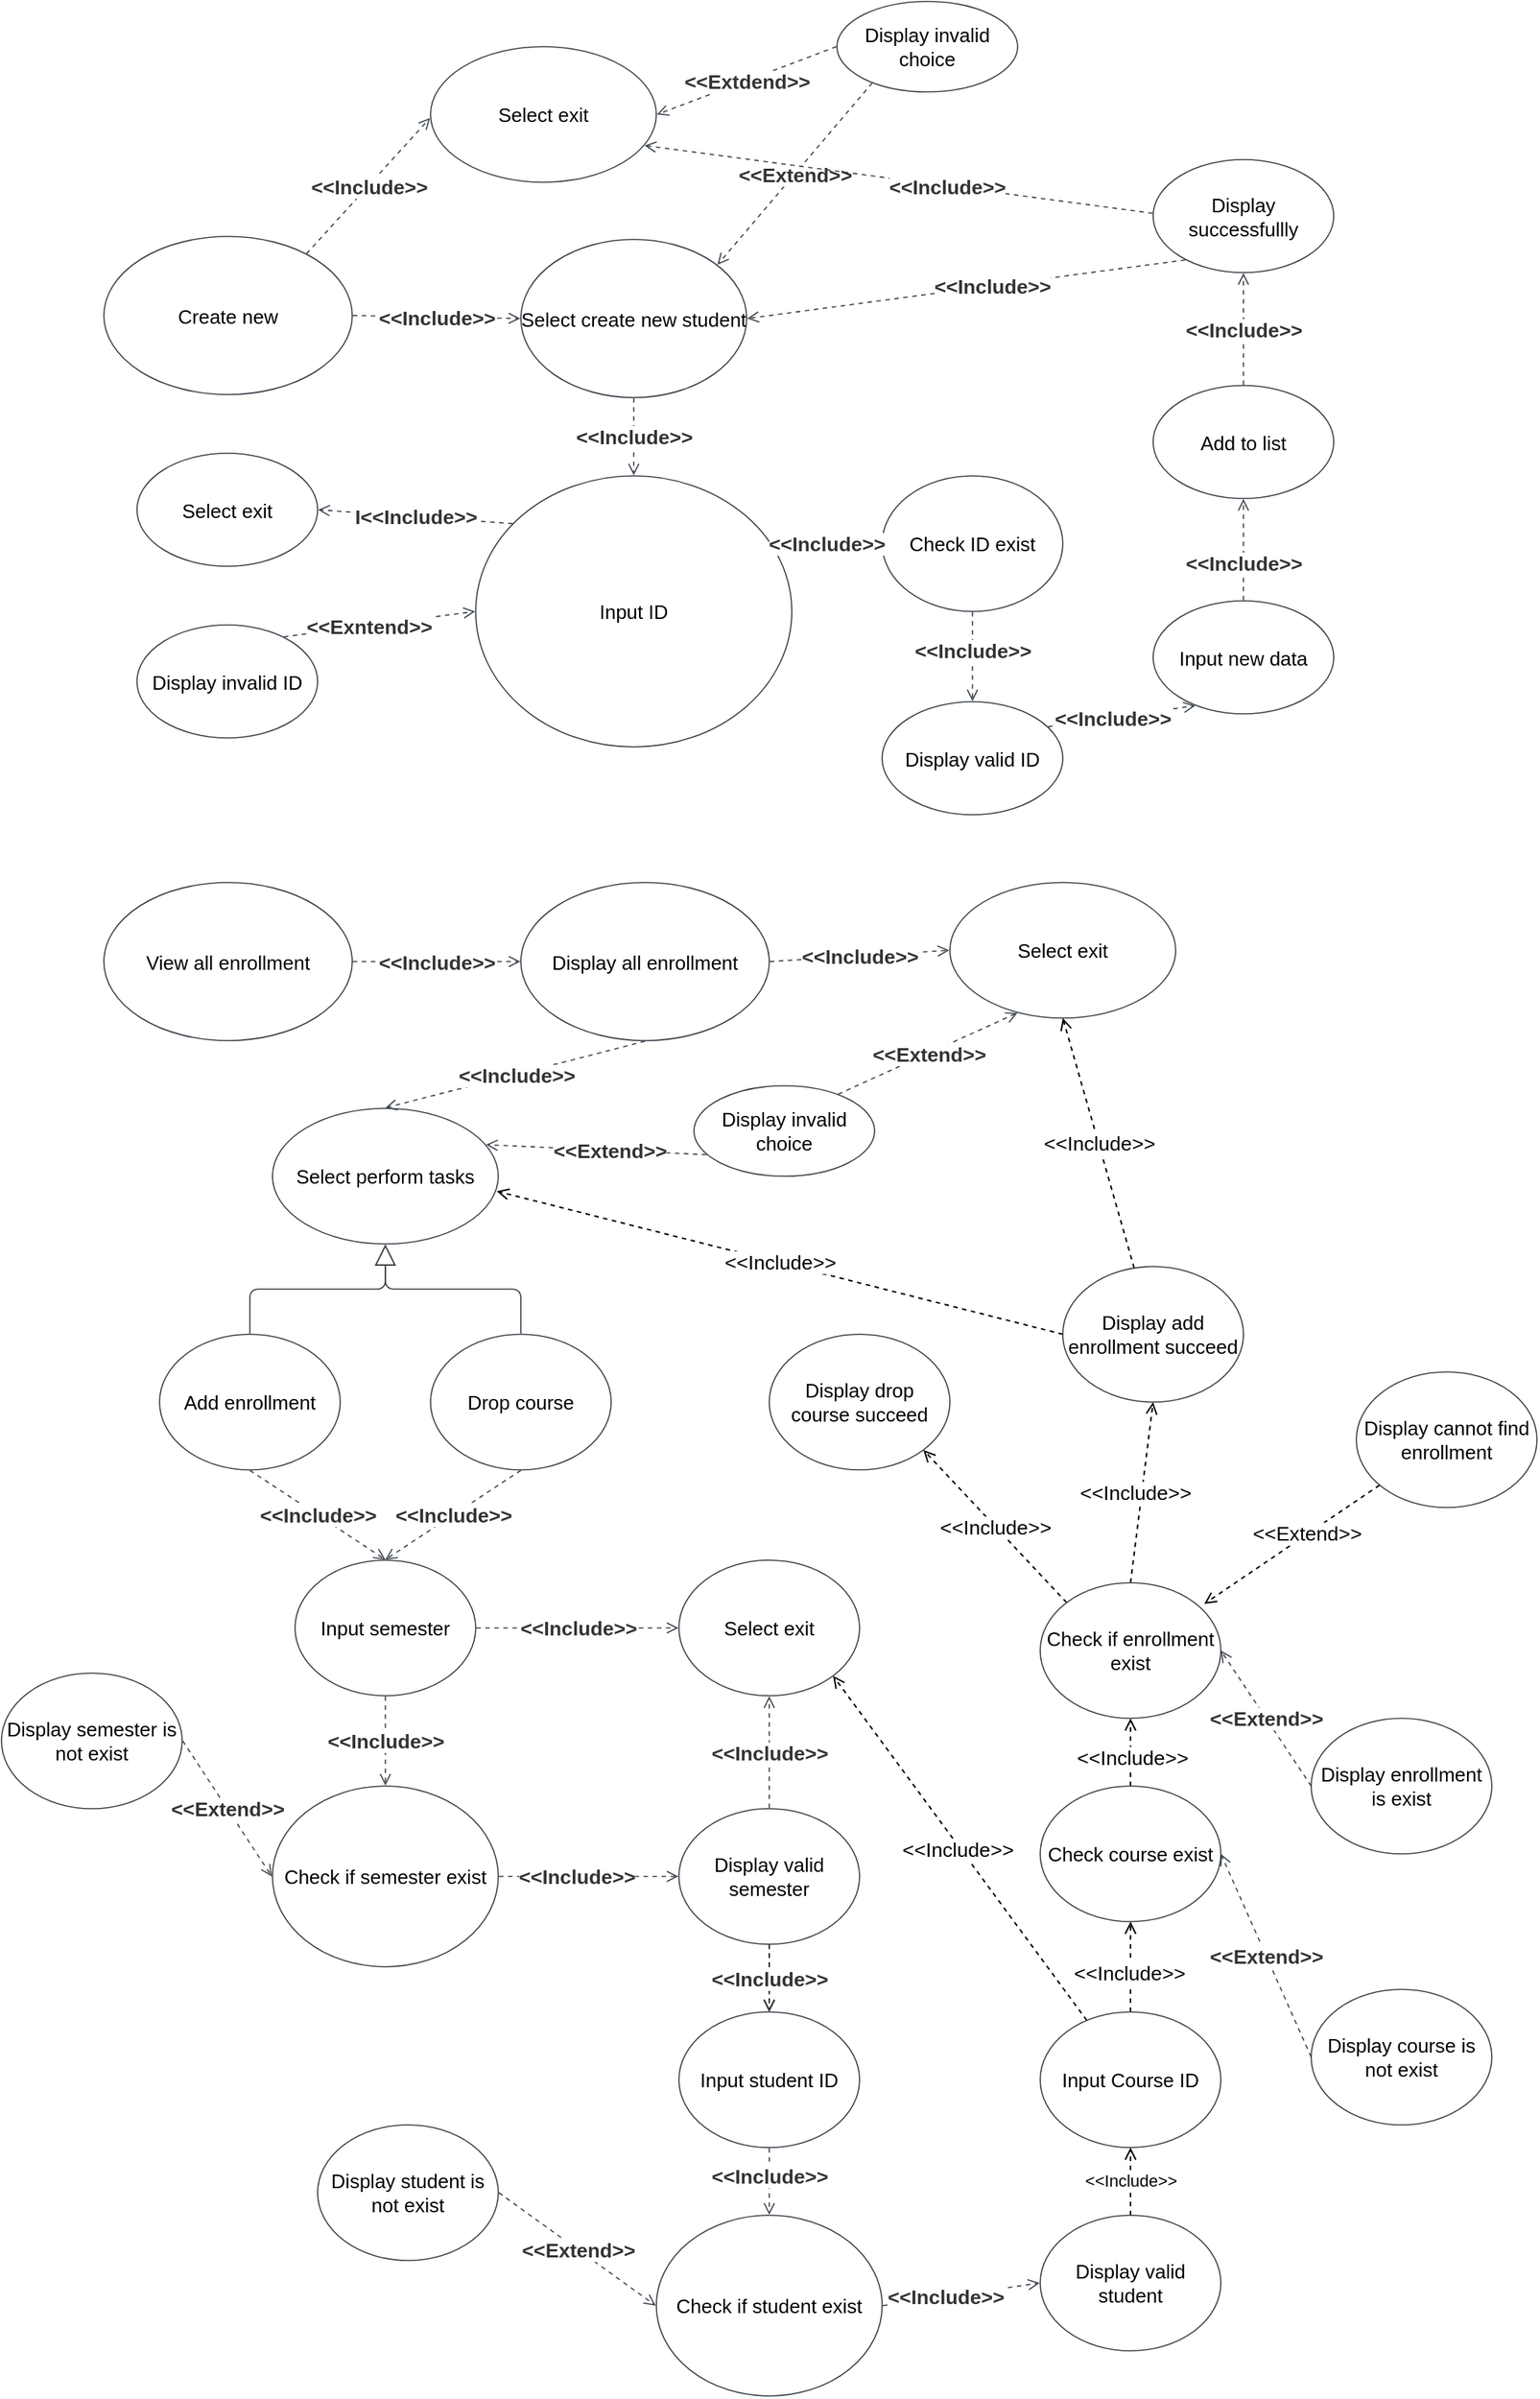 <mxfile version="17.4.0" type="github">
  <diagram id="C5RBs43oDa-KdzZeNtuy" name="Page-1">
    <mxGraphModel dx="1694" dy="1136" grid="1" gridSize="10" guides="1" tooltips="1" connect="1" arrows="1" fold="1" page="1" pageScale="1" pageWidth="827" pageHeight="1169" math="0" shadow="0">
      <root>
        <mxCell id="WIyWlLk6GJQsqaUBKTNV-0" />
        <mxCell id="WIyWlLk6GJQsqaUBKTNV-1" parent="WIyWlLk6GJQsqaUBKTNV-0" />
        <UserObject label="Input ID" lucidchartObjectId="mHa8FbC-u3HO" id="j4JM0gO3ZsuQMc5hAkjS-90">
          <mxCell style="html=1;overflow=block;blockSpacing=1;whiteSpace=wrap;ellipse;fontSize=13;spacing=0;strokeColor=#3a414a;strokeOpacity=100;rounded=1;absoluteArcSize=1;arcSize=9;strokeWidth=0.8;" vertex="1" parent="WIyWlLk6GJQsqaUBKTNV-1">
            <mxGeometry x="435" y="405" width="210" height="180" as="geometry" />
          </mxCell>
        </UserObject>
        <UserObject label="Display invalid ID" lucidchartObjectId="PMa80WgqF6gf" id="j4JM0gO3ZsuQMc5hAkjS-91">
          <mxCell style="html=1;overflow=block;blockSpacing=1;whiteSpace=wrap;ellipse;fontSize=13;spacing=3.8;strokeColor=#3a414a;strokeOpacity=100;rounded=1;absoluteArcSize=1;arcSize=9;strokeWidth=0.8;" vertex="1" parent="WIyWlLk6GJQsqaUBKTNV-1">
            <mxGeometry x="210" y="504" width="120" height="75" as="geometry" />
          </mxCell>
        </UserObject>
        <UserObject label="Select exit" lucidchartObjectId="DQa82I.A3JS7" id="j4JM0gO3ZsuQMc5hAkjS-92">
          <mxCell style="html=1;overflow=block;blockSpacing=1;whiteSpace=wrap;ellipse;fontSize=13;spacing=3.8;strokeColor=#3a414a;strokeOpacity=100;rounded=1;absoluteArcSize=1;arcSize=9;strokeWidth=0.8;" vertex="1" parent="WIyWlLk6GJQsqaUBKTNV-1">
            <mxGeometry x="210" y="390" width="120" height="75" as="geometry" />
          </mxCell>
        </UserObject>
        <UserObject label="Check ID exist" lucidchartObjectId="1Va8YR-hhlV3" id="j4JM0gO3ZsuQMc5hAkjS-93">
          <mxCell style="html=1;overflow=block;blockSpacing=1;whiteSpace=wrap;ellipse;fontSize=13;spacing=3.8;strokeColor=#3a414a;strokeOpacity=100;rounded=1;absoluteArcSize=1;arcSize=9;strokeWidth=0.8;" vertex="1" parent="WIyWlLk6GJQsqaUBKTNV-1">
            <mxGeometry x="705" y="405" width="120" height="90" as="geometry" />
          </mxCell>
        </UserObject>
        <UserObject label="Display valid ID" lucidchartObjectId="ZXa8n5DUXpTZ" id="j4JM0gO3ZsuQMc5hAkjS-94">
          <mxCell style="html=1;overflow=block;blockSpacing=1;whiteSpace=wrap;ellipse;fontSize=13;spacing=3.8;strokeColor=#3a414a;strokeOpacity=100;rounded=1;absoluteArcSize=1;arcSize=9;strokeWidth=0.8;" vertex="1" parent="WIyWlLk6GJQsqaUBKTNV-1">
            <mxGeometry x="705" y="555" width="120" height="75" as="geometry" />
          </mxCell>
        </UserObject>
        <UserObject label="Input new data" lucidchartObjectId="qYa8J5TgPwk7" id="j4JM0gO3ZsuQMc5hAkjS-95">
          <mxCell style="html=1;overflow=block;blockSpacing=1;whiteSpace=wrap;ellipse;fontSize=13;spacing=3.8;strokeColor=#3a414a;strokeOpacity=100;rounded=1;absoluteArcSize=1;arcSize=9;strokeWidth=0.8;" vertex="1" parent="WIyWlLk6GJQsqaUBKTNV-1">
            <mxGeometry x="885" y="488" width="120" height="75" as="geometry" />
          </mxCell>
        </UserObject>
        <UserObject label="Add to list" lucidchartObjectId="m9a8UZ9RnOd5" id="j4JM0gO3ZsuQMc5hAkjS-96">
          <mxCell style="html=1;overflow=block;blockSpacing=1;whiteSpace=wrap;ellipse;fontSize=13;spacing=3.8;strokeColor=#3a414a;strokeOpacity=100;rounded=1;absoluteArcSize=1;arcSize=9;strokeWidth=0.8;" vertex="1" parent="WIyWlLk6GJQsqaUBKTNV-1">
            <mxGeometry x="885" y="345" width="120" height="75" as="geometry" />
          </mxCell>
        </UserObject>
        <UserObject label="Display successfullly" lucidchartObjectId="H-a8ZPSqh-qd" id="j4JM0gO3ZsuQMc5hAkjS-97">
          <mxCell style="html=1;overflow=block;blockSpacing=1;whiteSpace=wrap;ellipse;fontSize=13;spacing=3.8;strokeColor=#3a414a;strokeOpacity=100;rounded=1;absoluteArcSize=1;arcSize=9;strokeWidth=0.8;" vertex="1" parent="WIyWlLk6GJQsqaUBKTNV-1">
            <mxGeometry x="885" y="195" width="120" height="75" as="geometry" />
          </mxCell>
        </UserObject>
        <UserObject label="Display invalid choice" lucidchartObjectId="4.a8jyZt7I0b" id="j4JM0gO3ZsuQMc5hAkjS-98">
          <mxCell style="html=1;overflow=block;blockSpacing=1;whiteSpace=wrap;ellipse;fontSize=13;spacing=3.8;strokeColor=#3a414a;strokeOpacity=100;rounded=1;absoluteArcSize=1;arcSize=9;strokeWidth=0.8;" vertex="1" parent="WIyWlLk6GJQsqaUBKTNV-1">
            <mxGeometry x="675" y="90" width="120" height="60" as="geometry" />
          </mxCell>
        </UserObject>
        <UserObject label="Select create new student " lucidchartObjectId="uab8n~fae0BG" id="j4JM0gO3ZsuQMc5hAkjS-99">
          <mxCell style="html=1;overflow=block;blockSpacing=1;whiteSpace=wrap;ellipse;fontSize=13;spacing=0;strokeColor=#3a414a;strokeOpacity=100;rounded=1;absoluteArcSize=1;arcSize=9;strokeWidth=0.8;" vertex="1" parent="WIyWlLk6GJQsqaUBKTNV-1">
            <mxGeometry x="465" y="248" width="150" height="105" as="geometry" />
          </mxCell>
        </UserObject>
        <UserObject label="Select exit" lucidchartObjectId="Oab8FPMww8My" id="j4JM0gO3ZsuQMc5hAkjS-100">
          <mxCell style="html=1;overflow=block;blockSpacing=1;whiteSpace=wrap;ellipse;fontSize=13;spacing=0;strokeColor=#3a414a;strokeOpacity=100;rounded=1;absoluteArcSize=1;arcSize=9;strokeWidth=0.8;" vertex="1" parent="WIyWlLk6GJQsqaUBKTNV-1">
            <mxGeometry x="405" y="120" width="150" height="90" as="geometry" />
          </mxCell>
        </UserObject>
        <UserObject label="" lucidchartObjectId="Wmb8q0fEmkBV" id="j4JM0gO3ZsuQMc5hAkjS-101">
          <mxCell style="html=1;jettySize=18;whiteSpace=wrap;fontSize=13;strokeColor=#3a414a;strokeOpacity=100;dashed=1;fixDash=1;strokeWidth=0.8;rounded=0;startArrow=none;endArrow=open;exitX=0.816;exitY=0.109;exitPerimeter=0;entryX=-0.002;entryY=0.526;entryPerimeter=0;" edge="1" parent="WIyWlLk6GJQsqaUBKTNV-1" source="j4JM0gO3ZsuQMc5hAkjS-129" target="j4JM0gO3ZsuQMc5hAkjS-100">
            <mxGeometry width="100" height="100" relative="1" as="geometry">
              <Array as="points" />
            </mxGeometry>
          </mxCell>
        </UserObject>
        <mxCell id="j4JM0gO3ZsuQMc5hAkjS-102" value="&amp;lt;&amp;lt;Include&amp;gt;&amp;gt;" style="text;html=1;resizable=0;labelBackgroundColor=default;align=center;verticalAlign=middle;fontStyle=1;fontColor=#333333;fontSize=13.3;" vertex="1" parent="j4JM0gO3ZsuQMc5hAkjS-101">
          <mxGeometry relative="1" as="geometry" />
        </mxCell>
        <UserObject label="" lucidchartObjectId="lnb8wjUi0QL5" id="j4JM0gO3ZsuQMc5hAkjS-103">
          <mxCell style="html=1;jettySize=18;whiteSpace=wrap;fontSize=13;strokeColor=#3a414a;strokeOpacity=100;dashed=1;fixDash=1;strokeWidth=0.8;rounded=0;startArrow=none;endArrow=open;exitX=1.002;exitY=0.5;exitPerimeter=0;entryX=-0.003;entryY=0.5;entryPerimeter=0;" edge="1" parent="WIyWlLk6GJQsqaUBKTNV-1" source="j4JM0gO3ZsuQMc5hAkjS-129" target="j4JM0gO3ZsuQMc5hAkjS-99">
            <mxGeometry width="100" height="100" relative="1" as="geometry">
              <Array as="points" />
            </mxGeometry>
          </mxCell>
        </UserObject>
        <mxCell id="j4JM0gO3ZsuQMc5hAkjS-104" value="&amp;lt;&amp;lt;Include&amp;gt;&amp;gt;" style="text;html=1;resizable=0;labelBackgroundColor=default;align=center;verticalAlign=middle;fontStyle=1;fontColor=#333333;fontSize=13.3;" vertex="1" parent="j4JM0gO3ZsuQMc5hAkjS-103">
          <mxGeometry relative="1" as="geometry" />
        </mxCell>
        <UserObject label="" lucidchartObjectId="eob8lZchYwXj" id="j4JM0gO3ZsuQMc5hAkjS-105">
          <mxCell style="html=1;jettySize=18;whiteSpace=wrap;fontSize=13;strokeColor=#3a414a;strokeOpacity=100;dashed=1;fixDash=1;strokeWidth=0.8;rounded=0;startArrow=none;endArrow=open;exitX=0.117;exitY=0.176;exitPerimeter=0;entryX=1.003;entryY=0.5;entryPerimeter=0;" edge="1" parent="WIyWlLk6GJQsqaUBKTNV-1" source="j4JM0gO3ZsuQMc5hAkjS-90" target="j4JM0gO3ZsuQMc5hAkjS-92">
            <mxGeometry width="100" height="100" relative="1" as="geometry">
              <Array as="points" />
            </mxGeometry>
          </mxCell>
        </UserObject>
        <mxCell id="j4JM0gO3ZsuQMc5hAkjS-106" value="I&amp;lt;&amp;lt;Include&amp;gt;&amp;gt;" style="text;html=1;resizable=0;labelBackgroundColor=default;align=center;verticalAlign=middle;fontStyle=1;fontColor=#333333;fontSize=13.3;" vertex="1" parent="j4JM0gO3ZsuQMc5hAkjS-105">
          <mxGeometry relative="1" as="geometry" />
        </mxCell>
        <UserObject label="" lucidchartObjectId="Vob8nI.QNhCe" id="j4JM0gO3ZsuQMc5hAkjS-107">
          <mxCell style="html=1;jettySize=18;whiteSpace=wrap;fontSize=13;strokeColor=#3a414a;strokeOpacity=100;dashed=1;fixDash=1;strokeWidth=0.8;rounded=0;startArrow=none;endArrow=open;exitX=0.5;exitY=1.004;exitPerimeter=0;entryX=0.5;entryY=-0.002;entryPerimeter=0;" edge="1" parent="WIyWlLk6GJQsqaUBKTNV-1" source="j4JM0gO3ZsuQMc5hAkjS-99" target="j4JM0gO3ZsuQMc5hAkjS-90">
            <mxGeometry width="100" height="100" relative="1" as="geometry">
              <Array as="points" />
            </mxGeometry>
          </mxCell>
        </UserObject>
        <mxCell id="j4JM0gO3ZsuQMc5hAkjS-108" value="&amp;lt;&amp;lt;Include&amp;gt;&amp;gt;" style="text;html=1;resizable=0;labelBackgroundColor=default;align=center;verticalAlign=middle;fontStyle=1;fontColor=#333333;fontSize=13.3;" vertex="1" parent="j4JM0gO3ZsuQMc5hAkjS-107">
          <mxGeometry relative="1" as="geometry" />
        </mxCell>
        <UserObject label="" lucidchartObjectId="upb89a0rZcZW" id="j4JM0gO3ZsuQMc5hAkjS-109">
          <mxCell style="html=1;jettySize=18;whiteSpace=wrap;fontSize=13;strokeColor=#3a414a;strokeOpacity=100;dashed=1;fixDash=1;strokeWidth=0.8;rounded=0;startArrow=none;endArrow=open;exitX=0.813;exitY=0.105;exitPerimeter=0;entryX=-0.002;entryY=0.5;entryPerimeter=0;" edge="1" parent="WIyWlLk6GJQsqaUBKTNV-1" source="j4JM0gO3ZsuQMc5hAkjS-91" target="j4JM0gO3ZsuQMc5hAkjS-90">
            <mxGeometry width="100" height="100" relative="1" as="geometry">
              <Array as="points" />
            </mxGeometry>
          </mxCell>
        </UserObject>
        <mxCell id="j4JM0gO3ZsuQMc5hAkjS-110" value="&amp;lt;&amp;lt;Exntend&amp;gt;&amp;gt;" style="text;html=1;resizable=0;labelBackgroundColor=default;align=center;verticalAlign=middle;fontStyle=1;fontColor=#333333;fontSize=13.3;" vertex="1" parent="j4JM0gO3ZsuQMc5hAkjS-109">
          <mxGeometry x="-0.117" relative="1" as="geometry" />
        </mxCell>
        <UserObject label="" lucidchartObjectId="Vpb8KKqE-k80" id="j4JM0gO3ZsuQMc5hAkjS-111">
          <mxCell style="html=1;jettySize=18;whiteSpace=wrap;fontSize=13;strokeColor=#3a414a;strokeOpacity=100;dashed=1;fixDash=1;strokeWidth=0.8;rounded=0;startArrow=none;endArrow=open;exitX=-0.003;exitY=0.5;exitPerimeter=0;entryX=1.003;entryY=0.5;entryPerimeter=0;" edge="1" parent="WIyWlLk6GJQsqaUBKTNV-1" source="j4JM0gO3ZsuQMc5hAkjS-98" target="j4JM0gO3ZsuQMc5hAkjS-100">
            <mxGeometry width="100" height="100" relative="1" as="geometry">
              <Array as="points" />
            </mxGeometry>
          </mxCell>
        </UserObject>
        <mxCell id="j4JM0gO3ZsuQMc5hAkjS-112" value="&amp;lt;&amp;lt;Extdend&amp;gt;&amp;gt;" style="text;html=1;resizable=0;labelBackgroundColor=default;align=center;verticalAlign=middle;fontStyle=1;fontColor=#333333;fontSize=13.3;" vertex="1" parent="j4JM0gO3ZsuQMc5hAkjS-111">
          <mxGeometry relative="1" as="geometry" />
        </mxCell>
        <UserObject label="" lucidchartObjectId="eqb8_KJ5muBw" id="j4JM0gO3ZsuQMc5hAkjS-113">
          <mxCell style="html=1;jettySize=18;whiteSpace=wrap;fontSize=13;strokeColor=#3a414a;strokeOpacity=100;dashed=1;fixDash=1;strokeWidth=0.8;rounded=0;startArrow=none;endArrow=open;exitX=0.195;exitY=0.902;exitPerimeter=0;entryX=0.871;entryY=0.16;entryPerimeter=0;" edge="1" parent="WIyWlLk6GJQsqaUBKTNV-1" source="j4JM0gO3ZsuQMc5hAkjS-98" target="j4JM0gO3ZsuQMc5hAkjS-99">
            <mxGeometry width="100" height="100" relative="1" as="geometry">
              <Array as="points" />
            </mxGeometry>
          </mxCell>
        </UserObject>
        <mxCell id="j4JM0gO3ZsuQMc5hAkjS-114" value="&amp;lt;&amp;lt;Extend&amp;gt;&amp;gt;" style="text;html=1;resizable=0;labelBackgroundColor=default;align=center;verticalAlign=middle;fontStyle=1;fontColor=#333333;fontSize=13.3;" vertex="1" parent="j4JM0gO3ZsuQMc5hAkjS-113">
          <mxGeometry relative="1" as="geometry" />
        </mxCell>
        <UserObject label="" lucidchartObjectId="Nqb8Me_qiDZH" id="j4JM0gO3ZsuQMc5hAkjS-115">
          <mxCell style="html=1;jettySize=18;whiteSpace=wrap;fontSize=13;strokeColor=#3a414a;strokeOpacity=100;dashed=1;fixDash=1;strokeWidth=0.8;rounded=0;startArrow=none;endArrow=open;exitX=0.935;exitY=0.25;exitPerimeter=0;entryX=-0.003;entryY=0.5;entryPerimeter=0;" edge="1" parent="WIyWlLk6GJQsqaUBKTNV-1" source="j4JM0gO3ZsuQMc5hAkjS-90" target="j4JM0gO3ZsuQMc5hAkjS-93">
            <mxGeometry width="100" height="100" relative="1" as="geometry">
              <Array as="points" />
            </mxGeometry>
          </mxCell>
        </UserObject>
        <mxCell id="j4JM0gO3ZsuQMc5hAkjS-116" value="&amp;lt;&amp;lt;Include&amp;gt;&amp;gt;" style="text;html=1;resizable=0;labelBackgroundColor=default;align=center;verticalAlign=middle;fontStyle=1;fontColor=#333333;fontSize=13.3;" vertex="1" parent="j4JM0gO3ZsuQMc5hAkjS-115">
          <mxGeometry relative="1" as="geometry" />
        </mxCell>
        <UserObject label="" lucidchartObjectId="6qb8cWZSV_Ia" id="j4JM0gO3ZsuQMc5hAkjS-117">
          <mxCell style="html=1;jettySize=18;whiteSpace=wrap;fontSize=13;strokeColor=#3a414a;strokeOpacity=100;dashed=1;fixDash=1;strokeWidth=0.8;rounded=0;startArrow=none;endArrow=open;exitX=0.5;exitY=1.004;exitPerimeter=0;entryX=0.5;entryY=-0.005;entryPerimeter=0;" edge="1" parent="WIyWlLk6GJQsqaUBKTNV-1" source="j4JM0gO3ZsuQMc5hAkjS-93" target="j4JM0gO3ZsuQMc5hAkjS-94">
            <mxGeometry width="100" height="100" relative="1" as="geometry">
              <Array as="points" />
            </mxGeometry>
          </mxCell>
        </UserObject>
        <mxCell id="j4JM0gO3ZsuQMc5hAkjS-118" value="&amp;lt;&amp;lt;Include&amp;gt;&amp;gt;" style="text;html=1;resizable=0;labelBackgroundColor=default;align=center;verticalAlign=middle;fontStyle=1;fontColor=#333333;fontSize=13.3;" vertex="1" parent="j4JM0gO3ZsuQMc5hAkjS-117">
          <mxGeometry x="-0.133" relative="1" as="geometry" />
        </mxCell>
        <UserObject label="" lucidchartObjectId="Arb8xh4WzPYn" id="j4JM0gO3ZsuQMc5hAkjS-119">
          <mxCell style="html=1;jettySize=18;whiteSpace=wrap;fontSize=13;strokeColor=#3a414a;strokeOpacity=100;dashed=1;fixDash=1;strokeWidth=0.8;rounded=0;startArrow=none;endArrow=open;exitX=0.919;exitY=0.221;exitPerimeter=0;entryX=0.233;entryY=0.928;entryPerimeter=0;" edge="1" parent="WIyWlLk6GJQsqaUBKTNV-1" source="j4JM0gO3ZsuQMc5hAkjS-94" target="j4JM0gO3ZsuQMc5hAkjS-95">
            <mxGeometry width="100" height="100" relative="1" as="geometry">
              <Array as="points" />
            </mxGeometry>
          </mxCell>
        </UserObject>
        <mxCell id="j4JM0gO3ZsuQMc5hAkjS-120" value="&amp;lt;&amp;lt;Include&amp;gt;&amp;gt;" style="text;html=1;resizable=0;labelBackgroundColor=default;align=center;verticalAlign=middle;fontStyle=1;fontColor=#333333;fontSize=13.3;" vertex="1" parent="j4JM0gO3ZsuQMc5hAkjS-119">
          <mxGeometry x="-0.125" relative="1" as="geometry" />
        </mxCell>
        <UserObject label="" lucidchartObjectId="Zrb83yh.wDxn" id="j4JM0gO3ZsuQMc5hAkjS-121">
          <mxCell style="html=1;jettySize=18;whiteSpace=wrap;fontSize=13;strokeColor=#3a414a;strokeOpacity=100;dashed=1;fixDash=1;strokeWidth=0.8;rounded=0;startArrow=none;endArrow=open;exitX=0.5;exitY=-0.005;exitPerimeter=0;entryX=0.5;entryY=1.005;entryPerimeter=0;" edge="1" parent="WIyWlLk6GJQsqaUBKTNV-1" source="j4JM0gO3ZsuQMc5hAkjS-95" target="j4JM0gO3ZsuQMc5hAkjS-96">
            <mxGeometry width="100" height="100" relative="1" as="geometry">
              <Array as="points" />
            </mxGeometry>
          </mxCell>
        </UserObject>
        <mxCell id="j4JM0gO3ZsuQMc5hAkjS-122" value="&amp;lt;&amp;lt;Include&amp;gt;&amp;gt;" style="text;html=1;resizable=0;labelBackgroundColor=default;align=center;verticalAlign=middle;fontStyle=1;fontColor=#333333;fontSize=13.3;" vertex="1" parent="j4JM0gO3ZsuQMc5hAkjS-121">
          <mxGeometry x="-0.264" relative="1" as="geometry" />
        </mxCell>
        <UserObject label="" lucidchartObjectId="-rb8NfJUSlah" id="j4JM0gO3ZsuQMc5hAkjS-123">
          <mxCell style="html=1;jettySize=18;whiteSpace=wrap;fontSize=13;strokeColor=#3a414a;strokeOpacity=100;dashed=1;fixDash=1;strokeWidth=0.8;rounded=0;startArrow=none;endArrow=open;exitX=0.5;exitY=-0.005;exitPerimeter=0;entryX=0.5;entryY=1.005;entryPerimeter=0;" edge="1" parent="WIyWlLk6GJQsqaUBKTNV-1" source="j4JM0gO3ZsuQMc5hAkjS-96" target="j4JM0gO3ZsuQMc5hAkjS-97">
            <mxGeometry width="100" height="100" relative="1" as="geometry">
              <Array as="points" />
            </mxGeometry>
          </mxCell>
        </UserObject>
        <mxCell id="j4JM0gO3ZsuQMc5hAkjS-124" value="&amp;lt;&amp;lt;Include&amp;gt;&amp;gt;" style="text;html=1;resizable=0;labelBackgroundColor=default;align=center;verticalAlign=middle;fontStyle=1;fontColor=#333333;fontSize=13.3;" vertex="1" parent="j4JM0gO3ZsuQMc5hAkjS-123">
          <mxGeometry relative="1" as="geometry" />
        </mxCell>
        <UserObject label="" lucidchartObjectId="xsb8uF0S7NCb" id="j4JM0gO3ZsuQMc5hAkjS-125">
          <mxCell style="html=1;jettySize=18;whiteSpace=wrap;fontSize=13;strokeColor=#3a414a;strokeOpacity=100;dashed=1;fixDash=1;strokeWidth=0.8;rounded=0;startArrow=none;endArrow=open;exitX=-0.002;exitY=0.475;exitPerimeter=0;entryX=0.948;entryY=0.729;entryPerimeter=0;" edge="1" parent="WIyWlLk6GJQsqaUBKTNV-1" source="j4JM0gO3ZsuQMc5hAkjS-97" target="j4JM0gO3ZsuQMc5hAkjS-100">
            <mxGeometry width="100" height="100" relative="1" as="geometry">
              <Array as="points" />
            </mxGeometry>
          </mxCell>
        </UserObject>
        <mxCell id="j4JM0gO3ZsuQMc5hAkjS-126" value="&amp;lt;&amp;lt;Include&amp;gt;&amp;gt;" style="text;html=1;resizable=0;labelBackgroundColor=default;align=center;verticalAlign=middle;fontStyle=1;fontColor=#333333;fontSize=13.3;" vertex="1" parent="j4JM0gO3ZsuQMc5hAkjS-125">
          <mxGeometry x="-0.186" relative="1" as="geometry" />
        </mxCell>
        <UserObject label="" lucidchartObjectId="rtb8BLVJzzra" id="j4JM0gO3ZsuQMc5hAkjS-127">
          <mxCell style="html=1;jettySize=18;whiteSpace=wrap;fontSize=13;strokeColor=#3a414a;strokeOpacity=100;dashed=1;fixDash=1;strokeWidth=0.8;rounded=0;startArrow=none;endArrow=open;exitX=0.178;exitY=0.888;exitPerimeter=0;entryX=1.003;entryY=0.5;entryPerimeter=0;" edge="1" parent="WIyWlLk6GJQsqaUBKTNV-1" source="j4JM0gO3ZsuQMc5hAkjS-97" target="j4JM0gO3ZsuQMc5hAkjS-99">
            <mxGeometry width="100" height="100" relative="1" as="geometry">
              <Array as="points" />
            </mxGeometry>
          </mxCell>
        </UserObject>
        <mxCell id="j4JM0gO3ZsuQMc5hAkjS-128" value="&amp;lt;&amp;lt;Include&amp;gt;&amp;gt;" style="text;html=1;resizable=0;labelBackgroundColor=default;align=center;verticalAlign=middle;fontStyle=1;fontColor=#333333;fontSize=13.3;" vertex="1" parent="j4JM0gO3ZsuQMc5hAkjS-127">
          <mxGeometry x="-0.113" relative="1" as="geometry" />
        </mxCell>
        <UserObject label="Create new" lucidchartObjectId="SCb8bLOcmzCx" id="j4JM0gO3ZsuQMc5hAkjS-129">
          <mxCell style="html=1;overflow=block;blockSpacing=1;whiteSpace=wrap;ellipse;fontSize=13;spacing=3.8;strokeColor=#3a414a;strokeOpacity=100;rounded=1;absoluteArcSize=1;arcSize=9;strokeWidth=0.8;" vertex="1" parent="WIyWlLk6GJQsqaUBKTNV-1">
            <mxGeometry x="188" y="246" width="165" height="105" as="geometry" />
          </mxCell>
        </UserObject>
        <UserObject label="View all enrollment" lucidchartObjectId="wDb8d5ZHAHH7" id="j4JM0gO3ZsuQMc5hAkjS-130">
          <mxCell style="html=1;overflow=block;blockSpacing=1;whiteSpace=wrap;ellipse;fontSize=13;spacing=3.8;strokeColor=#3a414a;strokeOpacity=100;rounded=1;absoluteArcSize=1;arcSize=9;strokeWidth=0.8;" vertex="1" parent="WIyWlLk6GJQsqaUBKTNV-1">
            <mxGeometry x="188" y="675" width="165" height="105" as="geometry" />
          </mxCell>
        </UserObject>
        <UserObject label="Display all enrollment" lucidchartObjectId="oEb8eaK3BChd" id="j4JM0gO3ZsuQMc5hAkjS-131">
          <mxCell style="html=1;overflow=block;blockSpacing=1;whiteSpace=wrap;ellipse;fontSize=13;spacing=3.8;strokeColor=#3a414a;strokeOpacity=100;rounded=1;absoluteArcSize=1;arcSize=9;strokeWidth=0.8;" vertex="1" parent="WIyWlLk6GJQsqaUBKTNV-1">
            <mxGeometry x="465" y="675" width="165" height="105" as="geometry" />
          </mxCell>
        </UserObject>
        <UserObject label="" lucidchartObjectId="NEb8YcKlREL_" id="j4JM0gO3ZsuQMc5hAkjS-132">
          <mxCell style="html=1;jettySize=18;whiteSpace=wrap;fontSize=13;strokeColor=#3a414a;strokeOpacity=100;dashed=1;fixDash=1;strokeWidth=0.8;rounded=0;startArrow=none;endArrow=open;exitX=1.002;exitY=0.5;exitPerimeter=0;entryX=-0.002;entryY=0.5;entryPerimeter=0;" edge="1" parent="WIyWlLk6GJQsqaUBKTNV-1" source="j4JM0gO3ZsuQMc5hAkjS-130" target="j4JM0gO3ZsuQMc5hAkjS-131">
            <mxGeometry width="100" height="100" relative="1" as="geometry">
              <Array as="points" />
            </mxGeometry>
          </mxCell>
        </UserObject>
        <mxCell id="j4JM0gO3ZsuQMc5hAkjS-133" value="&amp;lt;&amp;lt;Include&amp;gt;&amp;gt;" style="text;html=1;resizable=0;labelBackgroundColor=default;align=center;verticalAlign=middle;fontStyle=1;fontColor=#333333;fontSize=13.3;" vertex="1" parent="j4JM0gO3ZsuQMc5hAkjS-132">
          <mxGeometry relative="1" as="geometry" />
        </mxCell>
        <UserObject label="Select perform tasks" lucidchartObjectId="EFb8_NY0V9x1" id="j4JM0gO3ZsuQMc5hAkjS-134">
          <mxCell style="html=1;overflow=block;blockSpacing=1;whiteSpace=wrap;ellipse;fontSize=13;spacing=0;strokeColor=#3a414a;strokeOpacity=100;rounded=1;absoluteArcSize=1;arcSize=9;strokeWidth=0.8;" vertex="1" parent="WIyWlLk6GJQsqaUBKTNV-1">
            <mxGeometry x="300" y="825" width="150" height="90" as="geometry" />
          </mxCell>
        </UserObject>
        <UserObject label="" lucidchartObjectId="7Fb8HaHSFhnt" id="j4JM0gO3ZsuQMc5hAkjS-135">
          <mxCell style="html=1;jettySize=18;whiteSpace=wrap;fontSize=13;strokeColor=#3a414a;strokeOpacity=100;dashed=1;fixDash=1;strokeWidth=0.8;rounded=0;startArrow=none;endArrow=open;exitX=0.5;exitY=1.004;exitPerimeter=0;entryX=0.5;entryY=-0.004;entryPerimeter=0;" edge="1" parent="WIyWlLk6GJQsqaUBKTNV-1" source="j4JM0gO3ZsuQMc5hAkjS-131" target="j4JM0gO3ZsuQMc5hAkjS-134">
            <mxGeometry width="100" height="100" relative="1" as="geometry">
              <Array as="points" />
            </mxGeometry>
          </mxCell>
        </UserObject>
        <mxCell id="j4JM0gO3ZsuQMc5hAkjS-136" value="&amp;lt;&amp;lt;Include&amp;gt;&amp;gt;" style="text;html=1;resizable=0;labelBackgroundColor=default;align=center;verticalAlign=middle;fontStyle=1;fontColor=#333333;fontSize=13.3;" vertex="1" parent="j4JM0gO3ZsuQMc5hAkjS-135">
          <mxGeometry relative="1" as="geometry" />
        </mxCell>
        <UserObject label="Select exit" lucidchartObjectId="FGb8ll7RfpEJ" id="j4JM0gO3ZsuQMc5hAkjS-137">
          <mxCell style="html=1;overflow=block;blockSpacing=1;whiteSpace=wrap;ellipse;fontSize=13;spacing=0;strokeColor=#3a414a;strokeOpacity=100;rounded=1;absoluteArcSize=1;arcSize=9;strokeWidth=0.8;" vertex="1" parent="WIyWlLk6GJQsqaUBKTNV-1">
            <mxGeometry x="750" y="675" width="150" height="90" as="geometry" />
          </mxCell>
        </UserObject>
        <UserObject label="" lucidchartObjectId="QGb8UY0dnj~G" id="j4JM0gO3ZsuQMc5hAkjS-138">
          <mxCell style="html=1;jettySize=18;whiteSpace=wrap;fontSize=13;strokeColor=#3a414a;strokeOpacity=100;dashed=1;fixDash=1;strokeWidth=0.8;rounded=0;startArrow=none;endArrow=open;exitX=1.002;exitY=0.5;exitPerimeter=0;entryX=-0.003;entryY=0.5;entryPerimeter=0;" edge="1" parent="WIyWlLk6GJQsqaUBKTNV-1" source="j4JM0gO3ZsuQMc5hAkjS-131" target="j4JM0gO3ZsuQMc5hAkjS-137">
            <mxGeometry width="100" height="100" relative="1" as="geometry">
              <Array as="points" />
            </mxGeometry>
          </mxCell>
        </UserObject>
        <mxCell id="j4JM0gO3ZsuQMc5hAkjS-139" value="&amp;lt;&amp;lt;Include&amp;gt;&amp;gt;" style="text;html=1;resizable=0;labelBackgroundColor=default;align=center;verticalAlign=middle;fontStyle=1;fontColor=#333333;fontSize=13.3;" vertex="1" parent="j4JM0gO3ZsuQMc5hAkjS-138">
          <mxGeometry relative="1" as="geometry" />
        </mxCell>
        <UserObject label="Display invalid choice" lucidchartObjectId="7Ib80XFGPlk5" id="j4JM0gO3ZsuQMc5hAkjS-140">
          <mxCell style="html=1;overflow=block;blockSpacing=1;whiteSpace=wrap;ellipse;fontSize=13;spacing=3.8;strokeColor=#3a414a;strokeOpacity=100;rounded=1;absoluteArcSize=1;arcSize=9;strokeWidth=0.8;" vertex="1" parent="WIyWlLk6GJQsqaUBKTNV-1">
            <mxGeometry x="580" y="810" width="120" height="60" as="geometry" />
          </mxCell>
        </UserObject>
        <UserObject label="" lucidchartObjectId="aJb82_LpkzpE" id="j4JM0gO3ZsuQMc5hAkjS-141">
          <mxCell style="html=1;jettySize=18;whiteSpace=wrap;fontSize=13;strokeColor=#3a414a;strokeOpacity=100;dashed=1;fixDash=1;strokeWidth=0.8;rounded=0;startArrow=none;endArrow=open;exitX=0.069;exitY=0.762;exitPerimeter=0;entryX=0.946;entryY=0.268;entryPerimeter=0;" edge="1" parent="WIyWlLk6GJQsqaUBKTNV-1" source="j4JM0gO3ZsuQMc5hAkjS-140" target="j4JM0gO3ZsuQMc5hAkjS-134">
            <mxGeometry width="100" height="100" relative="1" as="geometry">
              <Array as="points" />
            </mxGeometry>
          </mxCell>
        </UserObject>
        <mxCell id="j4JM0gO3ZsuQMc5hAkjS-142" value="&amp;lt;&amp;lt;Extend&amp;gt;&amp;gt;" style="text;html=1;resizable=0;labelBackgroundColor=default;align=center;verticalAlign=middle;fontStyle=1;fontColor=#333333;fontSize=13.3;" vertex="1" parent="j4JM0gO3ZsuQMc5hAkjS-141">
          <mxGeometry x="-0.122" relative="1" as="geometry" />
        </mxCell>
        <UserObject label="" lucidchartObjectId="mJb8IXf~KBaA" id="j4JM0gO3ZsuQMc5hAkjS-143">
          <mxCell style="html=1;jettySize=18;whiteSpace=wrap;fontSize=13;strokeColor=#3a414a;strokeOpacity=100;dashed=1;fixDash=1;strokeWidth=0.8;rounded=0;startArrow=none;endArrow=open;exitX=0.798;exitY=0.093;exitPerimeter=0;entryX=0.299;entryY=0.962;entryPerimeter=0;" edge="1" parent="WIyWlLk6GJQsqaUBKTNV-1" source="j4JM0gO3ZsuQMc5hAkjS-140" target="j4JM0gO3ZsuQMc5hAkjS-137">
            <mxGeometry width="100" height="100" relative="1" as="geometry">
              <Array as="points" />
            </mxGeometry>
          </mxCell>
        </UserObject>
        <mxCell id="j4JM0gO3ZsuQMc5hAkjS-144" value="&amp;lt;&amp;lt;Extend&amp;gt;&amp;gt;" style="text;html=1;resizable=0;labelBackgroundColor=default;align=center;verticalAlign=middle;fontStyle=1;fontColor=#333333;fontSize=13.3;" vertex="1" parent="j4JM0gO3ZsuQMc5hAkjS-143">
          <mxGeometry relative="1" as="geometry" />
        </mxCell>
        <UserObject label="Drop course" lucidchartObjectId="MKb8qUOhh~k1" id="j4JM0gO3ZsuQMc5hAkjS-145">
          <mxCell style="html=1;overflow=block;blockSpacing=1;whiteSpace=wrap;ellipse;fontSize=13;spacing=3.8;strokeColor=#3a414a;strokeOpacity=100;rounded=1;absoluteArcSize=1;arcSize=9;strokeWidth=0.8;" vertex="1" parent="WIyWlLk6GJQsqaUBKTNV-1">
            <mxGeometry x="405" y="975" width="120" height="90" as="geometry" />
          </mxCell>
        </UserObject>
        <UserObject label="Add enrollment" lucidchartObjectId="ALb8cT1fnPmX" id="j4JM0gO3ZsuQMc5hAkjS-146">
          <mxCell style="html=1;overflow=block;blockSpacing=1;whiteSpace=wrap;ellipse;fontSize=13;spacing=3.8;strokeColor=#3a414a;strokeOpacity=100;rounded=1;absoluteArcSize=1;arcSize=9;strokeWidth=0.8;" vertex="1" parent="WIyWlLk6GJQsqaUBKTNV-1">
            <mxGeometry x="225" y="975" width="120" height="90" as="geometry" />
          </mxCell>
        </UserObject>
        <UserObject label="" lucidchartObjectId="XLb8WKQyprOz" id="j4JM0gO3ZsuQMc5hAkjS-147">
          <mxCell style="html=1;jettySize=18;whiteSpace=wrap;fontSize=13;strokeColor=#3a414a;strokeOpacity=100;strokeWidth=0.8;rounded=1;arcSize=12;edgeStyle=orthogonalEdgeStyle;startArrow=none;endArrow=block;endFill=0;endSize=12;exitX=0.5;exitY=-0.004;exitPerimeter=0;entryX=0.5;entryY=1.004;entryPerimeter=0;" edge="1" parent="WIyWlLk6GJQsqaUBKTNV-1" source="j4JM0gO3ZsuQMc5hAkjS-146" target="j4JM0gO3ZsuQMc5hAkjS-134">
            <mxGeometry width="100" height="100" relative="1" as="geometry">
              <Array as="points" />
            </mxGeometry>
          </mxCell>
        </UserObject>
        <UserObject label="" lucidchartObjectId="2Lb8IPs-CWP9" id="j4JM0gO3ZsuQMc5hAkjS-148">
          <mxCell style="html=1;jettySize=18;whiteSpace=wrap;fontSize=13;strokeColor=#3a414a;strokeOpacity=100;strokeWidth=0.8;rounded=1;arcSize=12;edgeStyle=orthogonalEdgeStyle;startArrow=none;endArrow=block;endFill=0;endSize=12;exitX=0.5;exitY=-0.004;exitPerimeter=0;entryX=0.5;entryY=1.004;entryPerimeter=0;" edge="1" parent="WIyWlLk6GJQsqaUBKTNV-1" source="j4JM0gO3ZsuQMc5hAkjS-145" target="j4JM0gO3ZsuQMc5hAkjS-134">
            <mxGeometry width="100" height="100" relative="1" as="geometry">
              <Array as="points" />
            </mxGeometry>
          </mxCell>
        </UserObject>
        <UserObject label="" lucidchartObjectId="qQb8BGeMHkN9" id="j4JM0gO3ZsuQMc5hAkjS-149">
          <mxCell style="html=1;jettySize=18;whiteSpace=wrap;fontSize=13;strokeColor=#3a414a;strokeOpacity=100;dashed=1;fixDash=1;strokeWidth=0.8;rounded=0;startArrow=none;endArrow=open;exitX=0.5;exitY=1.004;exitPerimeter=0;entryX=0.5;entryY=-0.004;entryPerimeter=0;" edge="1" parent="WIyWlLk6GJQsqaUBKTNV-1" source="j4JM0gO3ZsuQMc5hAkjS-146" target="j4JM0gO3ZsuQMc5hAkjS-153">
            <mxGeometry width="100" height="100" relative="1" as="geometry">
              <Array as="points" />
            </mxGeometry>
          </mxCell>
        </UserObject>
        <mxCell id="j4JM0gO3ZsuQMc5hAkjS-150" value="&amp;lt;&amp;lt;Include&amp;gt;&amp;gt;" style="text;html=1;resizable=0;labelBackgroundColor=default;align=center;verticalAlign=middle;fontStyle=1;fontColor=#333333;fontSize=13.3;" vertex="1" parent="j4JM0gO3ZsuQMc5hAkjS-149">
          <mxGeometry relative="1" as="geometry" />
        </mxCell>
        <UserObject label="" lucidchartObjectId="MRb8K9akw81G" id="j4JM0gO3ZsuQMc5hAkjS-151">
          <mxCell style="html=1;jettySize=18;whiteSpace=wrap;fontSize=13;strokeColor=#3a414a;strokeOpacity=100;dashed=1;fixDash=1;strokeWidth=0.8;rounded=0;startArrow=none;endArrow=open;exitX=0.5;exitY=1.004;exitPerimeter=0;entryX=0.5;entryY=-0.004;entryPerimeter=0;" edge="1" parent="WIyWlLk6GJQsqaUBKTNV-1" source="j4JM0gO3ZsuQMc5hAkjS-145" target="j4JM0gO3ZsuQMc5hAkjS-153">
            <mxGeometry width="100" height="100" relative="1" as="geometry">
              <Array as="points" />
            </mxGeometry>
          </mxCell>
        </UserObject>
        <mxCell id="j4JM0gO3ZsuQMc5hAkjS-152" value="&amp;lt;&amp;lt;Include&amp;gt;&amp;gt;" style="text;html=1;resizable=0;labelBackgroundColor=default;align=center;verticalAlign=middle;fontStyle=1;fontColor=#333333;fontSize=13.3;" vertex="1" parent="j4JM0gO3ZsuQMc5hAkjS-151">
          <mxGeometry relative="1" as="geometry" />
        </mxCell>
        <UserObject label="Input semester" lucidchartObjectId="~Ub8aFgRyCHm" id="j4JM0gO3ZsuQMc5hAkjS-153">
          <mxCell style="html=1;overflow=block;blockSpacing=1;whiteSpace=wrap;ellipse;fontSize=13;spacing=3.8;strokeColor=#3a414a;strokeOpacity=100;rounded=1;absoluteArcSize=1;arcSize=9;strokeWidth=0.8;" vertex="1" parent="WIyWlLk6GJQsqaUBKTNV-1">
            <mxGeometry x="315" y="1125" width="120" height="90" as="geometry" />
          </mxCell>
        </UserObject>
        <UserObject label="Display semester is not exist" lucidchartObjectId="iVb8tdqWyqkG" id="j4JM0gO3ZsuQMc5hAkjS-154">
          <mxCell style="html=1;overflow=block;blockSpacing=1;whiteSpace=wrap;ellipse;fontSize=13;spacing=3.8;strokeColor=#3a414a;strokeOpacity=100;rounded=1;absoluteArcSize=1;arcSize=9;strokeWidth=0.8;" vertex="1" parent="WIyWlLk6GJQsqaUBKTNV-1">
            <mxGeometry x="120" y="1200" width="120" height="90" as="geometry" />
          </mxCell>
        </UserObject>
        <UserObject label="Check if semester exist" lucidchartObjectId="mVb8WjVg645l" id="j4JM0gO3ZsuQMc5hAkjS-155">
          <mxCell style="html=1;overflow=block;blockSpacing=1;whiteSpace=wrap;ellipse;fontSize=13;spacing=0;strokeColor=#3a414a;strokeOpacity=100;rounded=1;absoluteArcSize=1;arcSize=9;strokeWidth=0.8;" vertex="1" parent="WIyWlLk6GJQsqaUBKTNV-1">
            <mxGeometry x="300" y="1275" width="150" height="120" as="geometry" />
          </mxCell>
        </UserObject>
        <UserObject label="" lucidchartObjectId="5Vb85NPMmPPH" id="j4JM0gO3ZsuQMc5hAkjS-156">
          <mxCell style="html=1;jettySize=18;whiteSpace=wrap;fontSize=13;strokeColor=#3a414a;strokeOpacity=100;dashed=1;fixDash=1;strokeWidth=0.8;rounded=0;startArrow=none;endArrow=open;exitX=1.003;exitY=0.5;exitPerimeter=0;entryX=-0.003;entryY=0.5;entryPerimeter=0;" edge="1" parent="WIyWlLk6GJQsqaUBKTNV-1" source="j4JM0gO3ZsuQMc5hAkjS-154" target="j4JM0gO3ZsuQMc5hAkjS-155">
            <mxGeometry width="100" height="100" relative="1" as="geometry">
              <Array as="points" />
            </mxGeometry>
          </mxCell>
        </UserObject>
        <mxCell id="j4JM0gO3ZsuQMc5hAkjS-157" value="&amp;lt;&amp;lt;Extend&amp;gt;&amp;gt;" style="text;html=1;resizable=0;labelBackgroundColor=default;align=center;verticalAlign=middle;fontStyle=1;fontColor=#333333;fontSize=13.3;" vertex="1" parent="j4JM0gO3ZsuQMc5hAkjS-156">
          <mxGeometry relative="1" as="geometry" />
        </mxCell>
        <UserObject label="" lucidchartObjectId="tWb81G1GZtXc" id="j4JM0gO3ZsuQMc5hAkjS-158">
          <mxCell style="html=1;jettySize=18;whiteSpace=wrap;fontSize=13;strokeColor=#3a414a;strokeOpacity=100;dashed=1;fixDash=1;strokeWidth=0.8;rounded=0;startArrow=none;endArrow=open;exitX=0.5;exitY=1.004;exitPerimeter=0;entryX=0.5;entryY=-0.003;entryPerimeter=0;" edge="1" parent="WIyWlLk6GJQsqaUBKTNV-1" source="j4JM0gO3ZsuQMc5hAkjS-153" target="j4JM0gO3ZsuQMc5hAkjS-155">
            <mxGeometry width="100" height="100" relative="1" as="geometry">
              <Array as="points" />
            </mxGeometry>
          </mxCell>
        </UserObject>
        <mxCell id="j4JM0gO3ZsuQMc5hAkjS-159" value="&amp;lt;&amp;lt;Include&amp;gt;&amp;gt;" style="text;html=1;resizable=0;labelBackgroundColor=default;align=center;verticalAlign=middle;fontStyle=1;fontColor=#333333;fontSize=13.3;" vertex="1" parent="j4JM0gO3ZsuQMc5hAkjS-158">
          <mxGeometry relative="1" as="geometry" />
        </mxCell>
        <mxCell id="j4JM0gO3ZsuQMc5hAkjS-185" value="" style="edgeStyle=none;rounded=0;orthogonalLoop=1;jettySize=auto;html=1;dashed=1;endArrow=open;endFill=0;" edge="1" parent="WIyWlLk6GJQsqaUBKTNV-1" source="j4JM0gO3ZsuQMc5hAkjS-160" target="j4JM0gO3ZsuQMc5hAkjS-168">
          <mxGeometry relative="1" as="geometry" />
        </mxCell>
        <UserObject label="Display valid semester" lucidchartObjectId="3Xb82bU-oSFI" id="j4JM0gO3ZsuQMc5hAkjS-160">
          <mxCell style="html=1;overflow=block;blockSpacing=1;whiteSpace=wrap;ellipse;fontSize=13;spacing=3.8;strokeColor=#3a414a;strokeOpacity=100;rounded=1;absoluteArcSize=1;arcSize=9;strokeWidth=0.8;" vertex="1" parent="WIyWlLk6GJQsqaUBKTNV-1">
            <mxGeometry x="570" y="1290" width="120" height="90" as="geometry" />
          </mxCell>
        </UserObject>
        <UserObject label="" lucidchartObjectId="bYb8xyXC3pWu" id="j4JM0gO3ZsuQMc5hAkjS-161">
          <mxCell style="html=1;jettySize=18;whiteSpace=wrap;fontSize=13;strokeColor=#3a414a;strokeOpacity=100;dashed=1;fixDash=1;strokeWidth=0.8;rounded=0;startArrow=none;endArrow=open;exitX=1.003;exitY=0.5;exitPerimeter=0;entryX=-0.003;entryY=0.5;entryPerimeter=0;" edge="1" parent="WIyWlLk6GJQsqaUBKTNV-1" source="j4JM0gO3ZsuQMc5hAkjS-155" target="j4JM0gO3ZsuQMc5hAkjS-160">
            <mxGeometry width="100" height="100" relative="1" as="geometry">
              <Array as="points" />
            </mxGeometry>
          </mxCell>
        </UserObject>
        <mxCell id="j4JM0gO3ZsuQMc5hAkjS-162" value="&amp;lt;&amp;lt;Include&amp;gt;&amp;gt;" style="text;html=1;resizable=0;labelBackgroundColor=default;align=center;verticalAlign=middle;fontStyle=1;fontColor=#333333;fontSize=13.3;" vertex="1" parent="j4JM0gO3ZsuQMc5hAkjS-161">
          <mxGeometry x="-0.146" relative="1" as="geometry" />
        </mxCell>
        <UserObject label="Select exit" lucidchartObjectId="_0b8lDhi4JuW" id="j4JM0gO3ZsuQMc5hAkjS-163">
          <mxCell style="html=1;overflow=block;blockSpacing=1;whiteSpace=wrap;ellipse;fontSize=13;spacing=3.8;strokeColor=#3a414a;strokeOpacity=100;rounded=1;absoluteArcSize=1;arcSize=9;strokeWidth=0.8;" vertex="1" parent="WIyWlLk6GJQsqaUBKTNV-1">
            <mxGeometry x="570" y="1125" width="120" height="90" as="geometry" />
          </mxCell>
        </UserObject>
        <UserObject label="" lucidchartObjectId="l1b8Ks-75G7R" id="j4JM0gO3ZsuQMc5hAkjS-164">
          <mxCell style="html=1;jettySize=18;whiteSpace=wrap;fontSize=13;strokeColor=#3a414a;strokeOpacity=100;dashed=1;fixDash=1;strokeWidth=0.8;rounded=0;startArrow=none;endArrow=open;exitX=1.003;exitY=0.5;exitPerimeter=0;entryX=-0.003;entryY=0.5;entryPerimeter=0;" edge="1" parent="WIyWlLk6GJQsqaUBKTNV-1" source="j4JM0gO3ZsuQMc5hAkjS-153" target="j4JM0gO3ZsuQMc5hAkjS-163">
            <mxGeometry width="100" height="100" relative="1" as="geometry">
              <Array as="points" />
            </mxGeometry>
          </mxCell>
        </UserObject>
        <mxCell id="j4JM0gO3ZsuQMc5hAkjS-165" value="&amp;lt;&amp;lt;Include&amp;gt;&amp;gt;" style="text;html=1;resizable=0;labelBackgroundColor=default;align=center;verticalAlign=middle;fontStyle=1;fontColor=#333333;fontSize=13.3;" vertex="1" parent="j4JM0gO3ZsuQMc5hAkjS-164">
          <mxGeometry relative="1" as="geometry" />
        </mxCell>
        <UserObject label="" lucidchartObjectId="X1b8XJU7wJw~" id="j4JM0gO3ZsuQMc5hAkjS-166">
          <mxCell style="html=1;jettySize=18;whiteSpace=wrap;fontSize=13;strokeColor=#3a414a;strokeOpacity=100;dashed=1;fixDash=1;strokeWidth=0.8;rounded=0;startArrow=none;endArrow=open;exitX=0.5;exitY=-0.004;exitPerimeter=0;entryX=0.5;entryY=1.004;entryPerimeter=0;" edge="1" parent="WIyWlLk6GJQsqaUBKTNV-1" source="j4JM0gO3ZsuQMc5hAkjS-160" target="j4JM0gO3ZsuQMc5hAkjS-163">
            <mxGeometry width="100" height="100" relative="1" as="geometry">
              <Array as="points" />
            </mxGeometry>
          </mxCell>
        </UserObject>
        <mxCell id="j4JM0gO3ZsuQMc5hAkjS-167" value="&amp;lt;&amp;lt;Include&amp;gt;&amp;gt;" style="text;html=1;resizable=0;labelBackgroundColor=default;align=center;verticalAlign=middle;fontStyle=1;fontColor=#333333;fontSize=13.3;" vertex="1" parent="j4JM0gO3ZsuQMc5hAkjS-166">
          <mxGeometry relative="1" as="geometry" />
        </mxCell>
        <UserObject label="Input student ID" lucidchartObjectId="G2b8h_VOFrGW" id="j4JM0gO3ZsuQMc5hAkjS-168">
          <mxCell style="html=1;overflow=block;blockSpacing=1;whiteSpace=wrap;ellipse;fontSize=13;spacing=3.8;strokeColor=#3a414a;strokeOpacity=100;rounded=1;absoluteArcSize=1;arcSize=9;strokeWidth=0.8;" vertex="1" parent="WIyWlLk6GJQsqaUBKTNV-1">
            <mxGeometry x="570" y="1425" width="120" height="90" as="geometry" />
          </mxCell>
        </UserObject>
        <UserObject label="" lucidchartObjectId="_3b8UhAphatW" id="j4JM0gO3ZsuQMc5hAkjS-169">
          <mxCell style="html=1;jettySize=18;whiteSpace=wrap;fontSize=13;strokeColor=#3a414a;strokeOpacity=100;dashed=1;fixDash=1;strokeWidth=0.8;rounded=0;startArrow=none;endArrow=open;exitX=0.5;exitY=1.004;exitPerimeter=0;entryX=0.5;entryY=-0.004;entryPerimeter=0;" edge="1" parent="WIyWlLk6GJQsqaUBKTNV-1" source="j4JM0gO3ZsuQMc5hAkjS-160" target="j4JM0gO3ZsuQMc5hAkjS-168">
            <mxGeometry width="100" height="100" relative="1" as="geometry">
              <Array as="points" />
            </mxGeometry>
          </mxCell>
        </UserObject>
        <mxCell id="j4JM0gO3ZsuQMc5hAkjS-170" value="&amp;lt;&amp;lt;Include&amp;gt;&amp;gt;" style="text;html=1;resizable=0;labelBackgroundColor=default;align=center;verticalAlign=middle;fontStyle=1;fontColor=#333333;fontSize=13.3;" vertex="1" parent="j4JM0gO3ZsuQMc5hAkjS-169">
          <mxGeometry relative="1" as="geometry" />
        </mxCell>
        <UserObject label="Check if student exist" lucidchartObjectId="X4b8GpO_1fZh" id="j4JM0gO3ZsuQMc5hAkjS-171">
          <mxCell style="html=1;overflow=block;blockSpacing=1;whiteSpace=wrap;ellipse;fontSize=13;spacing=0;strokeColor=#3a414a;strokeOpacity=100;rounded=1;absoluteArcSize=1;arcSize=9;strokeWidth=0.8;" vertex="1" parent="WIyWlLk6GJQsqaUBKTNV-1">
            <mxGeometry x="555" y="1560" width="150" height="120" as="geometry" />
          </mxCell>
        </UserObject>
        <UserObject label="" lucidchartObjectId="h5b8EaZICANA" id="j4JM0gO3ZsuQMc5hAkjS-172">
          <mxCell style="html=1;jettySize=18;whiteSpace=wrap;fontSize=13;strokeColor=#3a414a;strokeOpacity=100;dashed=1;fixDash=1;strokeWidth=0.8;rounded=0;startArrow=none;endArrow=open;exitX=0.5;exitY=1.004;exitPerimeter=0;entryX=0.5;entryY=-0.003;entryPerimeter=0;" edge="1" parent="WIyWlLk6GJQsqaUBKTNV-1" source="j4JM0gO3ZsuQMc5hAkjS-168" target="j4JM0gO3ZsuQMc5hAkjS-171">
            <mxGeometry width="100" height="100" relative="1" as="geometry">
              <Array as="points" />
            </mxGeometry>
          </mxCell>
        </UserObject>
        <mxCell id="j4JM0gO3ZsuQMc5hAkjS-173" value="&amp;lt;&amp;lt;Include&amp;gt;&amp;gt;" style="text;html=1;resizable=0;labelBackgroundColor=default;align=center;verticalAlign=middle;fontStyle=1;fontColor=#333333;fontSize=13.3;" vertex="1" parent="j4JM0gO3ZsuQMc5hAkjS-172">
          <mxGeometry x="-0.16" relative="1" as="geometry" />
        </mxCell>
        <UserObject label="Display student is not exist" lucidchartObjectId="L5b8oFwx1gWe" id="j4JM0gO3ZsuQMc5hAkjS-174">
          <mxCell style="html=1;overflow=block;blockSpacing=1;whiteSpace=wrap;ellipse;fontSize=13;spacing=3.8;strokeColor=#3a414a;strokeOpacity=100;rounded=1;absoluteArcSize=1;arcSize=9;strokeWidth=0.8;" vertex="1" parent="WIyWlLk6GJQsqaUBKTNV-1">
            <mxGeometry x="330" y="1500" width="120" height="90" as="geometry" />
          </mxCell>
        </UserObject>
        <UserObject label="" lucidchartObjectId="L5b8UTUakp6x" id="j4JM0gO3ZsuQMc5hAkjS-175">
          <mxCell style="html=1;jettySize=18;whiteSpace=wrap;fontSize=13;strokeColor=#3a414a;strokeOpacity=100;dashed=1;fixDash=1;strokeWidth=0.8;rounded=0;startArrow=none;endArrow=open;exitX=1.003;exitY=0.5;exitPerimeter=0;entryX=-0.003;entryY=0.5;entryPerimeter=0;" edge="1" parent="WIyWlLk6GJQsqaUBKTNV-1" source="j4JM0gO3ZsuQMc5hAkjS-174" target="j4JM0gO3ZsuQMc5hAkjS-171">
            <mxGeometry width="100" height="100" relative="1" as="geometry">
              <Array as="points" />
            </mxGeometry>
          </mxCell>
        </UserObject>
        <mxCell id="j4JM0gO3ZsuQMc5hAkjS-176" value="&amp;lt;&amp;lt;Extend&amp;gt;&amp;gt;" style="text;html=1;resizable=0;labelBackgroundColor=default;align=center;verticalAlign=middle;fontStyle=1;fontColor=#333333;fontSize=13.3;" vertex="1" parent="j4JM0gO3ZsuQMc5hAkjS-175">
          <mxGeometry relative="1" as="geometry" />
        </mxCell>
        <mxCell id="j4JM0gO3ZsuQMc5hAkjS-183" style="edgeStyle=none;rounded=0;orthogonalLoop=1;jettySize=auto;html=1;entryX=0.5;entryY=1;entryDx=0;entryDy=0;dashed=1;endArrow=open;endFill=0;" edge="1" parent="WIyWlLk6GJQsqaUBKTNV-1" source="j4JM0gO3ZsuQMc5hAkjS-177" target="j4JM0gO3ZsuQMc5hAkjS-180">
          <mxGeometry relative="1" as="geometry" />
        </mxCell>
        <mxCell id="j4JM0gO3ZsuQMc5hAkjS-184" value="&amp;lt;&amp;lt;Include&amp;gt;&amp;gt;" style="edgeLabel;html=1;align=center;verticalAlign=middle;resizable=0;points=[];" vertex="1" connectable="0" parent="j4JM0gO3ZsuQMc5hAkjS-183">
          <mxGeometry x="0.033" relative="1" as="geometry">
            <mxPoint as="offset" />
          </mxGeometry>
        </mxCell>
        <UserObject label="Display valid student" lucidchartObjectId="75b85DZoOAz7" id="j4JM0gO3ZsuQMc5hAkjS-177">
          <mxCell style="html=1;overflow=block;blockSpacing=1;whiteSpace=wrap;ellipse;fontSize=13;spacing=3.8;strokeColor=#3a414a;strokeOpacity=100;rounded=1;absoluteArcSize=1;arcSize=9;strokeWidth=0.8;" vertex="1" parent="WIyWlLk6GJQsqaUBKTNV-1">
            <mxGeometry x="810" y="1560" width="120" height="90" as="geometry" />
          </mxCell>
        </UserObject>
        <UserObject label="" lucidchartObjectId="h6b8DXPas1rn" id="j4JM0gO3ZsuQMc5hAkjS-178">
          <mxCell style="html=1;jettySize=18;whiteSpace=wrap;fontSize=13;strokeColor=#3a414a;strokeOpacity=100;dashed=1;fixDash=1;strokeWidth=0.8;rounded=0;startArrow=none;endArrow=open;exitX=1.003;exitY=0.5;exitPerimeter=0;entryX=-0.003;entryY=0.5;entryPerimeter=0;" edge="1" parent="WIyWlLk6GJQsqaUBKTNV-1" source="j4JM0gO3ZsuQMc5hAkjS-171" target="j4JM0gO3ZsuQMc5hAkjS-177">
            <mxGeometry width="100" height="100" relative="1" as="geometry">
              <Array as="points" />
            </mxGeometry>
          </mxCell>
        </UserObject>
        <mxCell id="j4JM0gO3ZsuQMc5hAkjS-179" value="&amp;lt;&amp;lt;Include&amp;gt;&amp;gt;" style="text;html=1;resizable=0;labelBackgroundColor=default;align=center;verticalAlign=middle;fontStyle=1;fontColor=#333333;fontSize=13.3;" vertex="1" parent="j4JM0gO3ZsuQMc5hAkjS-178">
          <mxGeometry x="-0.2" relative="1" as="geometry" />
        </mxCell>
        <mxCell id="j4JM0gO3ZsuQMc5hAkjS-181" style="rounded=0;orthogonalLoop=1;jettySize=auto;html=1;entryX=1;entryY=1;entryDx=0;entryDy=0;dashed=1;endArrow=open;endFill=0;" edge="1" parent="WIyWlLk6GJQsqaUBKTNV-1" source="j4JM0gO3ZsuQMc5hAkjS-180" target="j4JM0gO3ZsuQMc5hAkjS-163">
          <mxGeometry relative="1" as="geometry" />
        </mxCell>
        <mxCell id="j4JM0gO3ZsuQMc5hAkjS-182" value="&amp;lt;&amp;lt;Include&amp;gt;&amp;gt;" style="edgeLabel;html=1;align=center;verticalAlign=middle;resizable=0;points=[];fontSize=13.3;" vertex="1" connectable="0" parent="j4JM0gO3ZsuQMc5hAkjS-181">
          <mxGeometry x="0.003" y="2" relative="1" as="geometry">
            <mxPoint as="offset" />
          </mxGeometry>
        </mxCell>
        <mxCell id="j4JM0gO3ZsuQMc5hAkjS-187" style="edgeStyle=none;rounded=0;orthogonalLoop=1;jettySize=auto;html=1;entryX=0.5;entryY=1;entryDx=0;entryDy=0;dashed=1;fontSize=13.3;endArrow=open;endFill=0;" edge="1" parent="WIyWlLk6GJQsqaUBKTNV-1" source="j4JM0gO3ZsuQMc5hAkjS-180" target="j4JM0gO3ZsuQMc5hAkjS-186">
          <mxGeometry relative="1" as="geometry" />
        </mxCell>
        <mxCell id="j4JM0gO3ZsuQMc5hAkjS-188" value="&amp;lt;&amp;lt;Include&amp;gt;&amp;gt;" style="edgeLabel;html=1;align=center;verticalAlign=middle;resizable=0;points=[];fontSize=13.3;" vertex="1" connectable="0" parent="j4JM0gO3ZsuQMc5hAkjS-187">
          <mxGeometry x="-0.133" y="1" relative="1" as="geometry">
            <mxPoint as="offset" />
          </mxGeometry>
        </mxCell>
        <UserObject label="Input Course ID" lucidchartObjectId="75b85DZoOAz7" id="j4JM0gO3ZsuQMc5hAkjS-180">
          <mxCell style="html=1;overflow=block;blockSpacing=1;whiteSpace=wrap;ellipse;fontSize=13;spacing=3.8;strokeColor=#3a414a;strokeOpacity=100;rounded=1;absoluteArcSize=1;arcSize=9;strokeWidth=0.8;" vertex="1" parent="WIyWlLk6GJQsqaUBKTNV-1">
            <mxGeometry x="810" y="1425" width="120" height="90" as="geometry" />
          </mxCell>
        </UserObject>
        <mxCell id="j4JM0gO3ZsuQMc5hAkjS-193" style="edgeStyle=none;rounded=0;orthogonalLoop=1;jettySize=auto;html=1;exitX=0.5;exitY=0;exitDx=0;exitDy=0;entryX=0.5;entryY=1;entryDx=0;entryDy=0;dashed=1;fontSize=13.3;endArrow=open;endFill=0;" edge="1" parent="WIyWlLk6GJQsqaUBKTNV-1" source="j4JM0gO3ZsuQMc5hAkjS-186" target="j4JM0gO3ZsuQMc5hAkjS-192">
          <mxGeometry relative="1" as="geometry" />
        </mxCell>
        <mxCell id="j4JM0gO3ZsuQMc5hAkjS-194" value="&amp;lt;&amp;lt;Include&amp;gt;&amp;gt;" style="edgeLabel;html=1;align=center;verticalAlign=middle;resizable=0;points=[];fontSize=13.3;" vertex="1" connectable="0" parent="j4JM0gO3ZsuQMc5hAkjS-193">
          <mxGeometry x="-0.127" y="-1" relative="1" as="geometry">
            <mxPoint as="offset" />
          </mxGeometry>
        </mxCell>
        <UserObject label="Check course exist" lucidchartObjectId="75b85DZoOAz7" id="j4JM0gO3ZsuQMc5hAkjS-186">
          <mxCell style="html=1;overflow=block;blockSpacing=1;whiteSpace=wrap;ellipse;fontSize=13;spacing=3.8;strokeColor=#3a414a;strokeOpacity=100;rounded=1;absoluteArcSize=1;arcSize=9;strokeWidth=0.8;" vertex="1" parent="WIyWlLk6GJQsqaUBKTNV-1">
            <mxGeometry x="810" y="1275" width="120" height="90" as="geometry" />
          </mxCell>
        </UserObject>
        <UserObject label="Display course is not exist" lucidchartObjectId="L5b8oFwx1gWe" id="j4JM0gO3ZsuQMc5hAkjS-189">
          <mxCell style="html=1;overflow=block;blockSpacing=1;whiteSpace=wrap;ellipse;fontSize=13;spacing=3.8;strokeColor=#3a414a;strokeOpacity=100;rounded=1;absoluteArcSize=1;arcSize=9;strokeWidth=0.8;" vertex="1" parent="WIyWlLk6GJQsqaUBKTNV-1">
            <mxGeometry x="990" y="1410" width="120" height="90" as="geometry" />
          </mxCell>
        </UserObject>
        <UserObject label="" lucidchartObjectId="L5b8UTUakp6x" id="j4JM0gO3ZsuQMc5hAkjS-190">
          <mxCell style="html=1;jettySize=18;whiteSpace=wrap;fontSize=13;strokeColor=#3a414a;strokeOpacity=100;dashed=1;fixDash=1;strokeWidth=0.8;rounded=0;startArrow=none;endArrow=open;exitX=0;exitY=0.5;entryX=1;entryY=0.5;entryDx=0;entryDy=0;exitDx=0;exitDy=0;" edge="1" parent="WIyWlLk6GJQsqaUBKTNV-1" source="j4JM0gO3ZsuQMc5hAkjS-189" target="j4JM0gO3ZsuQMc5hAkjS-186">
            <mxGeometry width="100" height="100" relative="1" as="geometry">
              <Array as="points" />
              <mxPoint x="1214.55" y="1440" as="targetPoint" />
            </mxGeometry>
          </mxCell>
        </UserObject>
        <mxCell id="j4JM0gO3ZsuQMc5hAkjS-191" value="&amp;lt;&amp;lt;Extend&amp;gt;&amp;gt;" style="text;html=1;resizable=0;labelBackgroundColor=default;align=center;verticalAlign=middle;fontStyle=1;fontColor=#333333;fontSize=13.3;" vertex="1" parent="j4JM0gO3ZsuQMc5hAkjS-190">
          <mxGeometry relative="1" as="geometry" />
        </mxCell>
        <mxCell id="j4JM0gO3ZsuQMc5hAkjS-197" style="edgeStyle=none;rounded=0;orthogonalLoop=1;jettySize=auto;html=1;exitX=0.5;exitY=0;exitDx=0;exitDy=0;entryX=0.5;entryY=1;entryDx=0;entryDy=0;dashed=1;fontSize=13.3;endArrow=open;endFill=0;" edge="1" parent="WIyWlLk6GJQsqaUBKTNV-1" source="j4JM0gO3ZsuQMc5hAkjS-192" target="j4JM0gO3ZsuQMc5hAkjS-196">
          <mxGeometry relative="1" as="geometry" />
        </mxCell>
        <mxCell id="j4JM0gO3ZsuQMc5hAkjS-198" value="&amp;lt;&amp;lt;Include&amp;gt;&amp;gt;" style="edgeLabel;html=1;align=center;verticalAlign=middle;resizable=0;points=[];fontSize=13.3;" vertex="1" connectable="0" parent="j4JM0gO3ZsuQMc5hAkjS-197">
          <mxGeometry x="-0.6" relative="1" as="geometry">
            <mxPoint y="-36" as="offset" />
          </mxGeometry>
        </mxCell>
        <mxCell id="j4JM0gO3ZsuQMc5hAkjS-209" value="&amp;lt;&amp;lt;Include&amp;gt;&amp;gt;" style="edgeStyle=none;rounded=0;orthogonalLoop=1;jettySize=auto;html=1;exitX=0;exitY=0;exitDx=0;exitDy=0;entryX=1;entryY=1;entryDx=0;entryDy=0;dashed=1;fontSize=13.3;endArrow=open;endFill=0;" edge="1" parent="WIyWlLk6GJQsqaUBKTNV-1" source="j4JM0gO3ZsuQMc5hAkjS-192" target="j4JM0gO3ZsuQMc5hAkjS-208">
          <mxGeometry relative="1" as="geometry" />
        </mxCell>
        <UserObject label="Check if enrollment exist" lucidchartObjectId="L5b8oFwx1gWe" id="j4JM0gO3ZsuQMc5hAkjS-192">
          <mxCell style="html=1;overflow=block;blockSpacing=1;whiteSpace=wrap;ellipse;fontSize=13;spacing=3.8;strokeColor=#3a414a;strokeOpacity=100;rounded=1;absoluteArcSize=1;arcSize=9;strokeWidth=0.8;" vertex="1" parent="WIyWlLk6GJQsqaUBKTNV-1">
            <mxGeometry x="810" y="1140" width="120" height="90" as="geometry" />
          </mxCell>
        </UserObject>
        <mxCell id="j4JM0gO3ZsuQMc5hAkjS-206" value="&amp;lt;&amp;lt;Include&amp;gt;&amp;gt;" style="edgeStyle=none;rounded=0;orthogonalLoop=1;jettySize=auto;html=1;exitX=0;exitY=0.5;exitDx=0;exitDy=0;entryX=0.993;entryY=0.611;entryDx=0;entryDy=0;entryPerimeter=0;dashed=1;fontSize=13.3;endArrow=open;endFill=0;" edge="1" parent="WIyWlLk6GJQsqaUBKTNV-1" source="j4JM0gO3ZsuQMc5hAkjS-196" target="j4JM0gO3ZsuQMc5hAkjS-134">
          <mxGeometry relative="1" as="geometry" />
        </mxCell>
        <mxCell id="j4JM0gO3ZsuQMc5hAkjS-207" value="&amp;lt;&amp;lt;Include&amp;gt;&amp;gt;" style="edgeStyle=none;rounded=0;orthogonalLoop=1;jettySize=auto;html=1;entryX=0.5;entryY=1;entryDx=0;entryDy=0;dashed=1;fontSize=13.3;endArrow=open;endFill=0;" edge="1" parent="WIyWlLk6GJQsqaUBKTNV-1" source="j4JM0gO3ZsuQMc5hAkjS-196" target="j4JM0gO3ZsuQMc5hAkjS-137">
          <mxGeometry relative="1" as="geometry" />
        </mxCell>
        <UserObject label="Display add enrollment succeed" lucidchartObjectId="L5b8oFwx1gWe" id="j4JM0gO3ZsuQMc5hAkjS-196">
          <mxCell style="html=1;overflow=block;blockSpacing=1;whiteSpace=wrap;ellipse;fontSize=13;spacing=3.8;strokeColor=#3a414a;strokeOpacity=100;rounded=1;absoluteArcSize=1;arcSize=9;strokeWidth=0.8;" vertex="1" parent="WIyWlLk6GJQsqaUBKTNV-1">
            <mxGeometry x="825" y="930" width="120" height="90" as="geometry" />
          </mxCell>
        </UserObject>
        <UserObject label="Display enrollment is exist" lucidchartObjectId="L5b8oFwx1gWe" id="j4JM0gO3ZsuQMc5hAkjS-199">
          <mxCell style="html=1;overflow=block;blockSpacing=1;whiteSpace=wrap;ellipse;fontSize=13;spacing=3.8;strokeColor=#3a414a;strokeOpacity=100;rounded=1;absoluteArcSize=1;arcSize=9;strokeWidth=0.8;" vertex="1" parent="WIyWlLk6GJQsqaUBKTNV-1">
            <mxGeometry x="990" y="1230" width="120" height="90" as="geometry" />
          </mxCell>
        </UserObject>
        <UserObject label="" lucidchartObjectId="L5b8UTUakp6x" id="j4JM0gO3ZsuQMc5hAkjS-200">
          <mxCell style="html=1;jettySize=18;whiteSpace=wrap;fontSize=13;strokeColor=#3a414a;strokeOpacity=100;dashed=1;fixDash=1;strokeWidth=0.8;rounded=0;startArrow=none;endArrow=open;exitX=0;exitY=0.5;entryX=1;entryY=0.5;entryDx=0;entryDy=0;exitDx=0;exitDy=0;" edge="1" parent="WIyWlLk6GJQsqaUBKTNV-1" source="j4JM0gO3ZsuQMc5hAkjS-199" target="j4JM0gO3ZsuQMc5hAkjS-192">
            <mxGeometry width="100" height="100" relative="1" as="geometry">
              <Array as="points" />
              <mxPoint x="960" y="1160" as="targetPoint" />
            </mxGeometry>
          </mxCell>
        </UserObject>
        <mxCell id="j4JM0gO3ZsuQMc5hAkjS-201" value="&amp;lt;&amp;lt;Extend&amp;gt;&amp;gt;" style="text;html=1;resizable=0;labelBackgroundColor=default;align=center;verticalAlign=middle;fontStyle=1;fontColor=#333333;fontSize=13.3;" vertex="1" parent="j4JM0gO3ZsuQMc5hAkjS-200">
          <mxGeometry relative="1" as="geometry" />
        </mxCell>
        <UserObject label="Display drop course succeed" lucidchartObjectId="L5b8oFwx1gWe" id="j4JM0gO3ZsuQMc5hAkjS-208">
          <mxCell style="html=1;overflow=block;blockSpacing=1;whiteSpace=wrap;ellipse;fontSize=13;spacing=3.8;strokeColor=#3a414a;strokeOpacity=100;rounded=1;absoluteArcSize=1;arcSize=9;strokeWidth=0.8;" vertex="1" parent="WIyWlLk6GJQsqaUBKTNV-1">
            <mxGeometry x="630" y="975" width="120" height="90" as="geometry" />
          </mxCell>
        </UserObject>
        <mxCell id="j4JM0gO3ZsuQMc5hAkjS-211" style="edgeStyle=none;rounded=0;orthogonalLoop=1;jettySize=auto;html=1;entryX=0.908;entryY=0.156;entryDx=0;entryDy=0;entryPerimeter=0;dashed=1;fontSize=13.3;endArrow=open;endFill=0;" edge="1" parent="WIyWlLk6GJQsqaUBKTNV-1" source="j4JM0gO3ZsuQMc5hAkjS-210" target="j4JM0gO3ZsuQMc5hAkjS-192">
          <mxGeometry relative="1" as="geometry" />
        </mxCell>
        <mxCell id="j4JM0gO3ZsuQMc5hAkjS-212" value="&amp;lt;&amp;lt;Extend&amp;gt;&amp;gt;" style="edgeLabel;html=1;align=center;verticalAlign=middle;resizable=0;points=[];fontSize=13.3;" vertex="1" connectable="0" parent="j4JM0gO3ZsuQMc5hAkjS-211">
          <mxGeometry x="-0.176" y="-1" relative="1" as="geometry">
            <mxPoint as="offset" />
          </mxGeometry>
        </mxCell>
        <UserObject label="Display cannot find enrollment" lucidchartObjectId="L5b8oFwx1gWe" id="j4JM0gO3ZsuQMc5hAkjS-210">
          <mxCell style="html=1;overflow=block;blockSpacing=1;whiteSpace=wrap;ellipse;fontSize=13;spacing=3.8;strokeColor=#3a414a;strokeOpacity=100;rounded=1;absoluteArcSize=1;arcSize=9;strokeWidth=0.8;" vertex="1" parent="WIyWlLk6GJQsqaUBKTNV-1">
            <mxGeometry x="1020" y="1000" width="120" height="90" as="geometry" />
          </mxCell>
        </UserObject>
      </root>
    </mxGraphModel>
  </diagram>
</mxfile>
